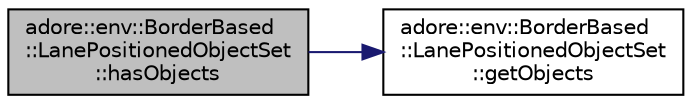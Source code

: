 digraph "adore::env::BorderBased::LanePositionedObjectSet::hasObjects"
{
 // LATEX_PDF_SIZE
  edge [fontname="Helvetica",fontsize="10",labelfontname="Helvetica",labelfontsize="10"];
  node [fontname="Helvetica",fontsize="10",shape=record];
  rankdir="LR";
  Node1 [label="adore::env::BorderBased\l::LanePositionedObjectSet\l::hasObjects",height=0.2,width=0.4,color="black", fillcolor="grey75", style="filled", fontcolor="black",tooltip="Check whether the set holds at least one object on a certain LanePosition."];
  Node1 -> Node2 [color="midnightblue",fontsize="10",style="solid",fontname="Helvetica"];
  Node2 [label="adore::env::BorderBased\l::LanePositionedObjectSet\l::getObjects",height=0.2,width=0.4,color="black", fillcolor="white", style="filled",URL="$classadore_1_1env_1_1BorderBased_1_1LanePositionedObjectSet.html#a4df9d1530e5806e34f5eaf450301ff25",tooltip="Get the begin()- and end()-iterator for objects that are positioned on a certain border."];
}
